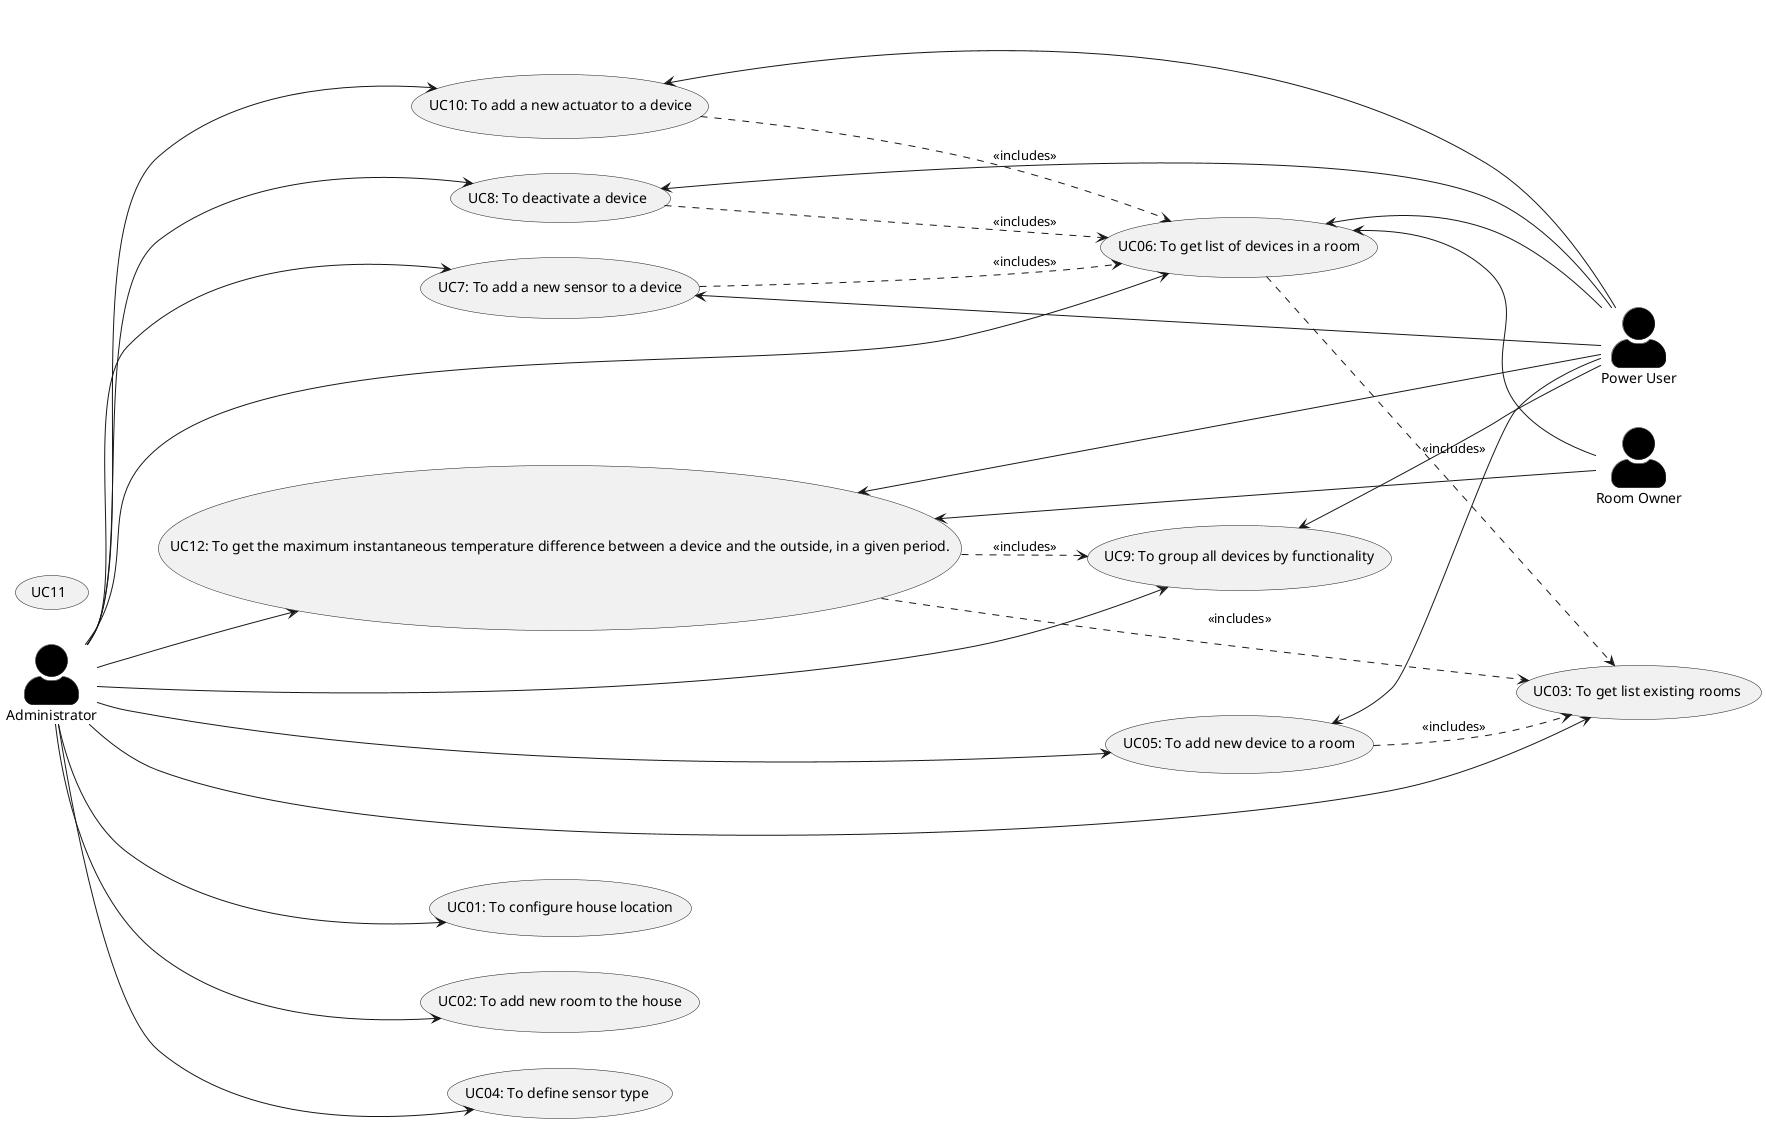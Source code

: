 @startuml
'https://plantuml.com/use-case-diagram
left to right direction
skinparam actorStyle awesome
skinparam ActorBackgroundColor black

:Administrator: as Admin
:Power User: as Power_User
:Room Owner: as Room_Owner

(UC01: To configure house location) as (Use1)
(UC02: To add new room to the house) as (Use2)
(UC03: To get list existing rooms) as (Use3)
(UC04: To define sensor type) as (Use4)
(UC05: To add new device to a room) as (Use5)
(UC06: To get list of devices in a room) as (Use6)
(UC7: To add a new sensor to a device) as (Use7)
(UC8: To deactivate a device) as (Use8)
(UC9: To group all devices by functionality) as (Use9)
(UC10: To add a new actuator to a device) as (Use10)
(UC11)
(UC12: To get the maximum instantaneous temperature difference between a device and the outside, in a given period.) as (Use12)

Admin --> (Use1)
Admin --> (Use2)
Admin --> (Use3)
Admin --> (Use4)
Admin --> (Use5)
Admin --> (Use6)
Admin --> (Use7)
Admin --> (Use8)
Admin --> (Use9)
Admin --> (Use10)
Admin --> (Use12)

Power_User -up-> (Use5)
Power_User -up-> (Use6)
Power_User -up-> (Use7)
Power_User -up-> (Use8)
Power_User -up-> (Use9)
Power_User -up-> (Use10)
Power_User -up-> (Use12)

Room_Owner -up-> (Use6)
Room_Owner -up-> (Use12)

(Use6) ..> (Use3): <<includes>>
(Use5) ..> (Use3): <<includes>>
(Use7) ..> (Use6): <<includes>>
(Use8) ..> (Use6): <<includes>>
(Use10) ..> (Use6): <<includes>>
(Use12)..> (Use3): <<includes>>
(Use12)..> (Use9): <<includes>>



@enduml